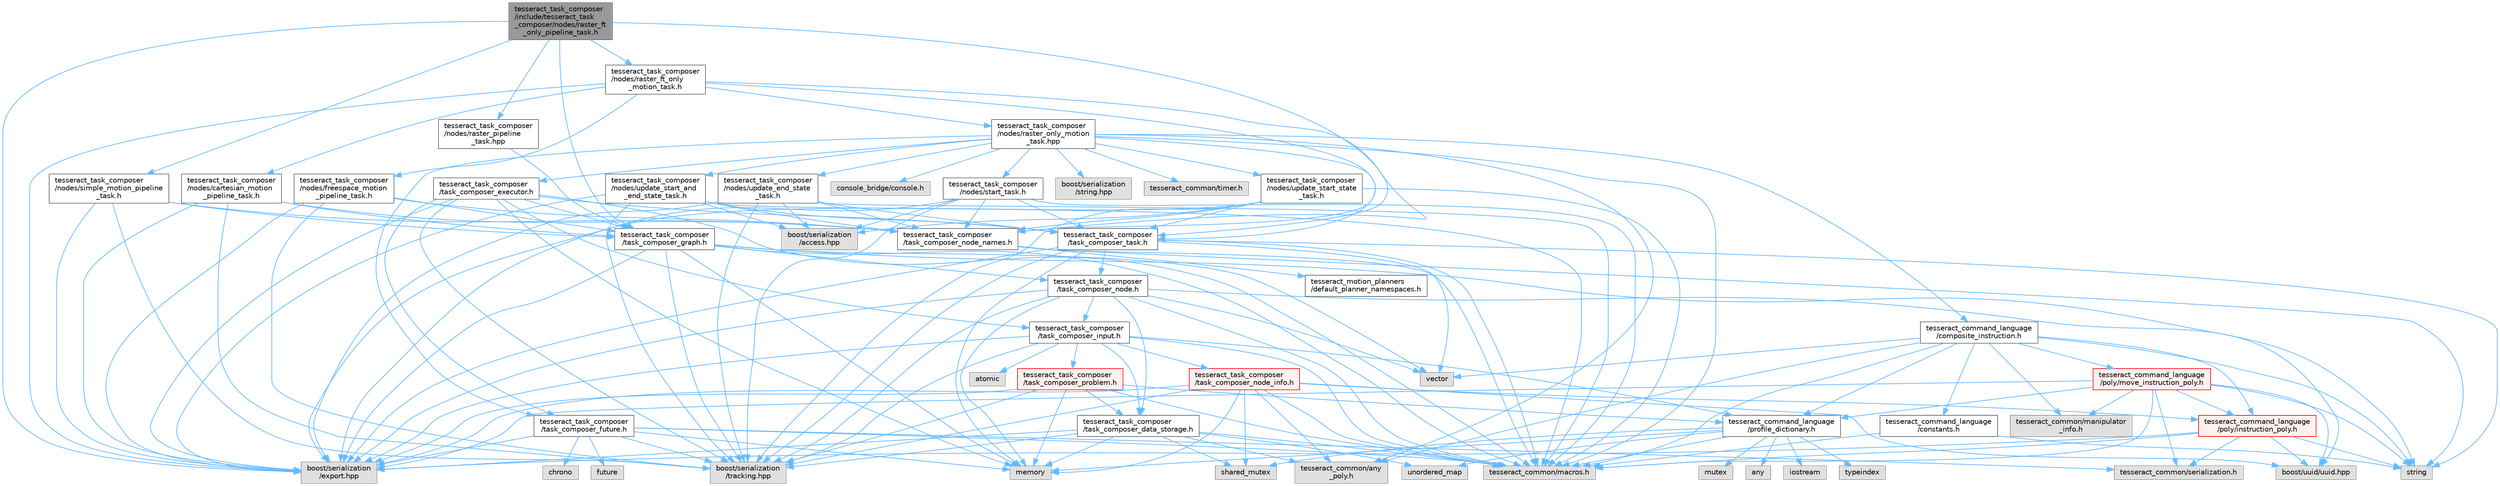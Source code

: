 digraph "tesseract_task_composer/include/tesseract_task_composer/nodes/raster_ft_only_pipeline_task.h"
{
 // LATEX_PDF_SIZE
  bgcolor="transparent";
  edge [fontname=Helvetica,fontsize=10,labelfontname=Helvetica,labelfontsize=10];
  node [fontname=Helvetica,fontsize=10,shape=box,height=0.2,width=0.4];
  Node1 [label="tesseract_task_composer\l/include/tesseract_task\l_composer/nodes/raster_ft\l_only_pipeline_task.h",height=0.2,width=0.4,color="gray40", fillcolor="grey60", style="filled", fontcolor="black",tooltip="Raster only motion planning task with freespace transitions."];
  Node1 -> Node2 [color="steelblue1",style="solid"];
  Node2 [label="tesseract_task_composer\l/task_composer_graph.h",height=0.2,width=0.4,color="grey40", fillcolor="white", style="filled",URL="$d4/d58/task__composer__graph_8h.html",tooltip="A task graph."];
  Node2 -> Node3 [color="steelblue1",style="solid"];
  Node3 [label="tesseract_common/macros.h",height=0.2,width=0.4,color="grey60", fillcolor="#E0E0E0", style="filled",tooltip=" "];
  Node2 -> Node4 [color="steelblue1",style="solid"];
  Node4 [label="string",height=0.2,width=0.4,color="grey60", fillcolor="#E0E0E0", style="filled",tooltip=" "];
  Node2 -> Node5 [color="steelblue1",style="solid"];
  Node5 [label="vector",height=0.2,width=0.4,color="grey60", fillcolor="#E0E0E0", style="filled",tooltip=" "];
  Node2 -> Node6 [color="steelblue1",style="solid"];
  Node6 [label="memory",height=0.2,width=0.4,color="grey60", fillcolor="#E0E0E0", style="filled",tooltip=" "];
  Node2 -> Node7 [color="steelblue1",style="solid"];
  Node7 [label="tesseract_task_composer\l/task_composer_node.h",height=0.2,width=0.4,color="grey40", fillcolor="white", style="filled",URL="$da/dbe/task__composer__node_8h.html",tooltip="A node in the pipeline."];
  Node7 -> Node3 [color="steelblue1",style="solid"];
  Node7 -> Node6 [color="steelblue1",style="solid"];
  Node7 -> Node5 [color="steelblue1",style="solid"];
  Node7 -> Node8 [color="steelblue1",style="solid"];
  Node8 [label="boost/uuid/uuid.hpp",height=0.2,width=0.4,color="grey60", fillcolor="#E0E0E0", style="filled",tooltip=" "];
  Node7 -> Node9 [color="steelblue1",style="solid"];
  Node9 [label="tesseract_task_composer\l/task_composer_input.h",height=0.2,width=0.4,color="grey40", fillcolor="white", style="filled",URL="$db/ddf/task__composer__input_8h.html",tooltip="The input data structure to the pipeline."];
  Node9 -> Node3 [color="steelblue1",style="solid"];
  Node9 -> Node10 [color="steelblue1",style="solid"];
  Node10 [label="atomic",height=0.2,width=0.4,color="grey60", fillcolor="#E0E0E0", style="filled",tooltip=" "];
  Node9 -> Node11 [color="steelblue1",style="solid"];
  Node11 [label="tesseract_command_language\l/profile_dictionary.h",height=0.2,width=0.4,color="grey40", fillcolor="white", style="filled",URL="$dd/dd6/profile__dictionary_8h.html",tooltip="This is a profile dictionary for storing all profiles."];
  Node11 -> Node3 [color="steelblue1",style="solid"];
  Node11 -> Node12 [color="steelblue1",style="solid"];
  Node12 [label="any",height=0.2,width=0.4,color="grey60", fillcolor="#E0E0E0", style="filled",tooltip=" "];
  Node11 -> Node13 [color="steelblue1",style="solid"];
  Node13 [label="iostream",height=0.2,width=0.4,color="grey60", fillcolor="#E0E0E0", style="filled",tooltip=" "];
  Node11 -> Node14 [color="steelblue1",style="solid"];
  Node14 [label="typeindex",height=0.2,width=0.4,color="grey60", fillcolor="#E0E0E0", style="filled",tooltip=" "];
  Node11 -> Node15 [color="steelblue1",style="solid"];
  Node15 [label="unordered_map",height=0.2,width=0.4,color="grey60", fillcolor="#E0E0E0", style="filled",tooltip=" "];
  Node11 -> Node6 [color="steelblue1",style="solid"];
  Node11 -> Node16 [color="steelblue1",style="solid"];
  Node16 [label="mutex",height=0.2,width=0.4,color="grey60", fillcolor="#E0E0E0", style="filled",tooltip=" "];
  Node11 -> Node17 [color="steelblue1",style="solid"];
  Node17 [label="shared_mutex",height=0.2,width=0.4,color="grey60", fillcolor="#E0E0E0", style="filled",tooltip=" "];
  Node9 -> Node18 [color="steelblue1",style="solid"];
  Node18 [label="tesseract_task_composer\l/task_composer_data_storage.h",height=0.2,width=0.4,color="grey40", fillcolor="white", style="filled",URL="$dc/dc5/task__composer__data__storage_8h.html",tooltip="Data storage used when executing the pipeline."];
  Node18 -> Node3 [color="steelblue1",style="solid"];
  Node18 -> Node6 [color="steelblue1",style="solid"];
  Node18 -> Node15 [color="steelblue1",style="solid"];
  Node18 -> Node17 [color="steelblue1",style="solid"];
  Node18 -> Node19 [color="steelblue1",style="solid"];
  Node19 [label="tesseract_common/any\l_poly.h",height=0.2,width=0.4,color="grey60", fillcolor="#E0E0E0", style="filled",tooltip=" "];
  Node18 -> Node20 [color="steelblue1",style="solid"];
  Node20 [label="boost/serialization\l/export.hpp",height=0.2,width=0.4,color="grey60", fillcolor="#E0E0E0", style="filled",tooltip=" "];
  Node18 -> Node21 [color="steelblue1",style="solid"];
  Node21 [label="boost/serialization\l/tracking.hpp",height=0.2,width=0.4,color="grey60", fillcolor="#E0E0E0", style="filled",tooltip=" "];
  Node9 -> Node22 [color="steelblue1",style="solid"];
  Node22 [label="tesseract_task_composer\l/task_composer_node_info.h",height=0.2,width=0.4,color="red", fillcolor="#FFF0F0", style="filled",URL="$d7/d2c/task__composer__node__info_8h.html",tooltip="Task composer node info."];
  Node22 -> Node3 [color="steelblue1",style="solid"];
  Node22 -> Node6 [color="steelblue1",style="solid"];
  Node22 -> Node17 [color="steelblue1",style="solid"];
  Node22 -> Node8 [color="steelblue1",style="solid"];
  Node22 -> Node25 [color="steelblue1",style="solid"];
  Node25 [label="tesseract_command_language\l/poly/instruction_poly.h",height=0.2,width=0.4,color="red", fillcolor="#FFF0F0", style="filled",URL="$d1/db1/instruction__poly_8h.html",tooltip=" "];
  Node25 -> Node3 [color="steelblue1",style="solid"];
  Node25 -> Node4 [color="steelblue1",style="solid"];
  Node25 -> Node20 [color="steelblue1",style="solid"];
  Node25 -> Node8 [color="steelblue1",style="solid"];
  Node25 -> Node29 [color="steelblue1",style="solid"];
  Node29 [label="tesseract_common/serialization.h",height=0.2,width=0.4,color="grey60", fillcolor="#E0E0E0", style="filled",tooltip=" "];
  Node22 -> Node19 [color="steelblue1",style="solid"];
  Node22 -> Node20 [color="steelblue1",style="solid"];
  Node22 -> Node21 [color="steelblue1",style="solid"];
  Node9 -> Node31 [color="steelblue1",style="solid"];
  Node31 [label="tesseract_task_composer\l/task_composer_problem.h",height=0.2,width=0.4,color="red", fillcolor="#FFF0F0", style="filled",URL="$d7/d6d/task__composer__problem_8h.html",tooltip="A task composer server problem."];
  Node31 -> Node3 [color="steelblue1",style="solid"];
  Node31 -> Node6 [color="steelblue1",style="solid"];
  Node31 -> Node11 [color="steelblue1",style="solid"];
  Node31 -> Node18 [color="steelblue1",style="solid"];
  Node31 -> Node20 [color="steelblue1",style="solid"];
  Node31 -> Node21 [color="steelblue1",style="solid"];
  Node9 -> Node20 [color="steelblue1",style="solid"];
  Node9 -> Node21 [color="steelblue1",style="solid"];
  Node7 -> Node18 [color="steelblue1",style="solid"];
  Node7 -> Node20 [color="steelblue1",style="solid"];
  Node7 -> Node21 [color="steelblue1",style="solid"];
  Node2 -> Node20 [color="steelblue1",style="solid"];
  Node2 -> Node21 [color="steelblue1",style="solid"];
  Node1 -> Node32 [color="steelblue1",style="solid"];
  Node32 [label="tesseract_task_composer\l/task_composer_node_names.h",height=0.2,width=0.4,color="grey40", fillcolor="white", style="filled",URL="$d3/da7/task__composer__node__names_8h.html",tooltip="Contains default node names."];
  Node32 -> Node3 [color="steelblue1",style="solid"];
  Node32 -> Node4 [color="steelblue1",style="solid"];
  Node32 -> Node33 [color="steelblue1",style="solid"];
  Node33 [label="tesseract_motion_planners\l/default_planner_namespaces.h",height=0.2,width=0.4,color="grey40", fillcolor="white", style="filled",URL="$de/d3a/default__planner__namespaces_8h.html",tooltip="A collection of motion planner profile namespaces."];
  Node1 -> Node34 [color="steelblue1",style="solid"];
  Node34 [label="tesseract_task_composer\l/nodes/raster_pipeline\l_task.hpp",height=0.2,width=0.4,color="grey40", fillcolor="white", style="filled",URL="$db/dfb/raster__pipeline__task_8hpp.html",tooltip=" "];
  Node34 -> Node2 [color="steelblue1",style="solid"];
  Node1 -> Node35 [color="steelblue1",style="solid"];
  Node35 [label="tesseract_task_composer\l/nodes/simple_motion_pipeline\l_task.h",height=0.2,width=0.4,color="grey40", fillcolor="white", style="filled",URL="$d2/dd8/simple__motion__pipeline__task_8h.html",tooltip=" "];
  Node35 -> Node2 [color="steelblue1",style="solid"];
  Node35 -> Node32 [color="steelblue1",style="solid"];
  Node35 -> Node20 [color="steelblue1",style="solid"];
  Node35 -> Node21 [color="steelblue1",style="solid"];
  Node1 -> Node36 [color="steelblue1",style="solid"];
  Node36 [label="tesseract_task_composer\l/nodes/raster_ft_only\l_motion_task.h",height=0.2,width=0.4,color="grey40", fillcolor="white", style="filled",URL="$d7/d81/raster__ft__only__motion__task_8h.html",tooltip="Plans raster paths with freespace transitions."];
  Node36 -> Node37 [color="steelblue1",style="solid"];
  Node37 [label="tesseract_task_composer\l/task_composer_task.h",height=0.2,width=0.4,color="grey40", fillcolor="white", style="filled",URL="$da/d71/task__composer__task_8h.html",tooltip="A task in the pipeline."];
  Node37 -> Node3 [color="steelblue1",style="solid"];
  Node37 -> Node4 [color="steelblue1",style="solid"];
  Node37 -> Node5 [color="steelblue1",style="solid"];
  Node37 -> Node6 [color="steelblue1",style="solid"];
  Node37 -> Node7 [color="steelblue1",style="solid"];
  Node37 -> Node20 [color="steelblue1",style="solid"];
  Node37 -> Node21 [color="steelblue1",style="solid"];
  Node36 -> Node32 [color="steelblue1",style="solid"];
  Node36 -> Node38 [color="steelblue1",style="solid"];
  Node38 [label="tesseract_task_composer\l/nodes/raster_only_motion\l_task.hpp",height=0.2,width=0.4,color="grey40", fillcolor="white", style="filled",URL="$d8/dfe/raster__only__motion__task_8hpp.html",tooltip=" "];
  Node38 -> Node3 [color="steelblue1",style="solid"];
  Node38 -> Node39 [color="steelblue1",style="solid"];
  Node39 [label="console_bridge/console.h",height=0.2,width=0.4,color="grey60", fillcolor="#E0E0E0", style="filled",tooltip=" "];
  Node38 -> Node40 [color="steelblue1",style="solid"];
  Node40 [label="boost/serialization\l/string.hpp",height=0.2,width=0.4,color="grey60", fillcolor="#E0E0E0", style="filled",tooltip=" "];
  Node38 -> Node41 [color="steelblue1",style="solid"];
  Node41 [label="tesseract_common/timer.h",height=0.2,width=0.4,color="grey60", fillcolor="#E0E0E0", style="filled",tooltip=" "];
  Node38 -> Node37 [color="steelblue1",style="solid"];
  Node38 -> Node19 [color="steelblue1",style="solid"];
  Node38 -> Node42 [color="steelblue1",style="solid"];
  Node42 [label="tesseract_task_composer\l/task_composer_future.h",height=0.2,width=0.4,color="grey40", fillcolor="white", style="filled",URL="$dc/d59/task__composer__future_8h.html",tooltip="A task composer future."];
  Node42 -> Node3 [color="steelblue1",style="solid"];
  Node42 -> Node43 [color="steelblue1",style="solid"];
  Node43 [label="chrono",height=0.2,width=0.4,color="grey60", fillcolor="#E0E0E0", style="filled",tooltip=" "];
  Node42 -> Node44 [color="steelblue1",style="solid"];
  Node44 [label="future",height=0.2,width=0.4,color="grey60", fillcolor="#E0E0E0", style="filled",tooltip=" "];
  Node42 -> Node6 [color="steelblue1",style="solid"];
  Node42 -> Node29 [color="steelblue1",style="solid"];
  Node42 -> Node20 [color="steelblue1",style="solid"];
  Node42 -> Node21 [color="steelblue1",style="solid"];
  Node38 -> Node45 [color="steelblue1",style="solid"];
  Node45 [label="tesseract_task_composer\l/task_composer_executor.h",height=0.2,width=0.4,color="grey40", fillcolor="white", style="filled",URL="$d6/dab/task__composer__executor_8h.html",tooltip="The executor for executing task graphs."];
  Node45 -> Node3 [color="steelblue1",style="solid"];
  Node45 -> Node6 [color="steelblue1",style="solid"];
  Node45 -> Node2 [color="steelblue1",style="solid"];
  Node45 -> Node37 [color="steelblue1",style="solid"];
  Node45 -> Node9 [color="steelblue1",style="solid"];
  Node45 -> Node42 [color="steelblue1",style="solid"];
  Node45 -> Node20 [color="steelblue1",style="solid"];
  Node45 -> Node21 [color="steelblue1",style="solid"];
  Node38 -> Node46 [color="steelblue1",style="solid"];
  Node46 [label="tesseract_task_composer\l/nodes/start_task.h",height=0.2,width=0.4,color="grey40", fillcolor="white", style="filled",URL="$d2/d48/start__task_8h.html",tooltip=" "];
  Node46 -> Node3 [color="steelblue1",style="solid"];
  Node46 -> Node47 [color="steelblue1",style="solid"];
  Node47 [label="boost/serialization\l/access.hpp",height=0.2,width=0.4,color="grey60", fillcolor="#E0E0E0", style="filled",tooltip=" "];
  Node46 -> Node37 [color="steelblue1",style="solid"];
  Node46 -> Node32 [color="steelblue1",style="solid"];
  Node46 -> Node20 [color="steelblue1",style="solid"];
  Node46 -> Node21 [color="steelblue1",style="solid"];
  Node38 -> Node48 [color="steelblue1",style="solid"];
  Node48 [label="tesseract_task_composer\l/nodes/update_start_and\l_end_state_task.h",height=0.2,width=0.4,color="grey40", fillcolor="white", style="filled",URL="$da/d4e/update__start__and__end__state__task_8h.html",tooltip=" "];
  Node48 -> Node3 [color="steelblue1",style="solid"];
  Node48 -> Node47 [color="steelblue1",style="solid"];
  Node48 -> Node37 [color="steelblue1",style="solid"];
  Node48 -> Node32 [color="steelblue1",style="solid"];
  Node48 -> Node20 [color="steelblue1",style="solid"];
  Node48 -> Node21 [color="steelblue1",style="solid"];
  Node38 -> Node49 [color="steelblue1",style="solid"];
  Node49 [label="tesseract_task_composer\l/nodes/update_end_state\l_task.h",height=0.2,width=0.4,color="grey40", fillcolor="white", style="filled",URL="$d4/d1c/update__end__state__task_8h.html",tooltip=" "];
  Node49 -> Node3 [color="steelblue1",style="solid"];
  Node49 -> Node47 [color="steelblue1",style="solid"];
  Node49 -> Node37 [color="steelblue1",style="solid"];
  Node49 -> Node32 [color="steelblue1",style="solid"];
  Node49 -> Node20 [color="steelblue1",style="solid"];
  Node49 -> Node21 [color="steelblue1",style="solid"];
  Node38 -> Node50 [color="steelblue1",style="solid"];
  Node50 [label="tesseract_task_composer\l/nodes/update_start_state\l_task.h",height=0.2,width=0.4,color="grey40", fillcolor="white", style="filled",URL="$d8/db2/update__start__state__task_8h.html",tooltip=" "];
  Node50 -> Node3 [color="steelblue1",style="solid"];
  Node50 -> Node47 [color="steelblue1",style="solid"];
  Node50 -> Node37 [color="steelblue1",style="solid"];
  Node50 -> Node32 [color="steelblue1",style="solid"];
  Node50 -> Node20 [color="steelblue1",style="solid"];
  Node50 -> Node21 [color="steelblue1",style="solid"];
  Node38 -> Node51 [color="steelblue1",style="solid"];
  Node51 [label="tesseract_command_language\l/composite_instruction.h",height=0.2,width=0.4,color="grey40", fillcolor="white", style="filled",URL="$d5/df7/composite__instruction_8h.html",tooltip=" "];
  Node51 -> Node3 [color="steelblue1",style="solid"];
  Node51 -> Node5 [color="steelblue1",style="solid"];
  Node51 -> Node4 [color="steelblue1",style="solid"];
  Node51 -> Node25 [color="steelblue1",style="solid"];
  Node51 -> Node52 [color="steelblue1",style="solid"];
  Node52 [label="tesseract_command_language\l/poly/move_instruction_poly.h",height=0.2,width=0.4,color="red", fillcolor="#FFF0F0", style="filled",URL="$dc/df1/move__instruction__poly_8h.html",tooltip="The move instruction interface."];
  Node52 -> Node3 [color="steelblue1",style="solid"];
  Node52 -> Node4 [color="steelblue1",style="solid"];
  Node52 -> Node20 [color="steelblue1",style="solid"];
  Node52 -> Node8 [color="steelblue1",style="solid"];
  Node52 -> Node25 [color="steelblue1",style="solid"];
  Node52 -> Node11 [color="steelblue1",style="solid"];
  Node52 -> Node57 [color="steelblue1",style="solid"];
  Node57 [label="tesseract_common/manipulator\l_info.h",height=0.2,width=0.4,color="grey60", fillcolor="#E0E0E0", style="filled",tooltip=" "];
  Node52 -> Node29 [color="steelblue1",style="solid"];
  Node51 -> Node58 [color="steelblue1",style="solid"];
  Node58 [label="tesseract_command_language\l/constants.h",height=0.2,width=0.4,color="grey40", fillcolor="white", style="filled",URL="$d2/d6f/constants_8h.html",tooltip="Containst Tesseract Command Language constants."];
  Node58 -> Node3 [color="steelblue1",style="solid"];
  Node58 -> Node4 [color="steelblue1",style="solid"];
  Node51 -> Node11 [color="steelblue1",style="solid"];
  Node51 -> Node57 [color="steelblue1",style="solid"];
  Node51 -> Node19 [color="steelblue1",style="solid"];
  Node36 -> Node59 [color="steelblue1",style="solid"];
  Node59 [label="tesseract_task_composer\l/nodes/cartesian_motion\l_pipeline_task.h",height=0.2,width=0.4,color="grey40", fillcolor="white", style="filled",URL="$d2/ded/cartesian__motion__pipeline__task_8h.html",tooltip="Cartesian motion planning pipeline."];
  Node59 -> Node2 [color="steelblue1",style="solid"];
  Node59 -> Node32 [color="steelblue1",style="solid"];
  Node59 -> Node20 [color="steelblue1",style="solid"];
  Node59 -> Node21 [color="steelblue1",style="solid"];
  Node36 -> Node60 [color="steelblue1",style="solid"];
  Node60 [label="tesseract_task_composer\l/nodes/freespace_motion\l_pipeline_task.h",height=0.2,width=0.4,color="grey40", fillcolor="white", style="filled",URL="$db/d7a/freespace__motion__pipeline__task_8h.html",tooltip=" "];
  Node60 -> Node2 [color="steelblue1",style="solid"];
  Node60 -> Node32 [color="steelblue1",style="solid"];
  Node60 -> Node20 [color="steelblue1",style="solid"];
  Node60 -> Node21 [color="steelblue1",style="solid"];
  Node36 -> Node20 [color="steelblue1",style="solid"];
  Node1 -> Node20 [color="steelblue1",style="solid"];
}
